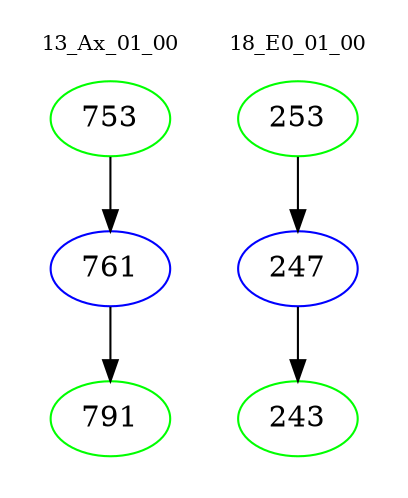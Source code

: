 digraph{
subgraph cluster_0 {
color = white
label = "13_Ax_01_00";
fontsize=10;
T0_753 [label="753", color="green"]
T0_753 -> T0_761 [color="black"]
T0_761 [label="761", color="blue"]
T0_761 -> T0_791 [color="black"]
T0_791 [label="791", color="green"]
}
subgraph cluster_1 {
color = white
label = "18_E0_01_00";
fontsize=10;
T1_253 [label="253", color="green"]
T1_253 -> T1_247 [color="black"]
T1_247 [label="247", color="blue"]
T1_247 -> T1_243 [color="black"]
T1_243 [label="243", color="green"]
}
}
